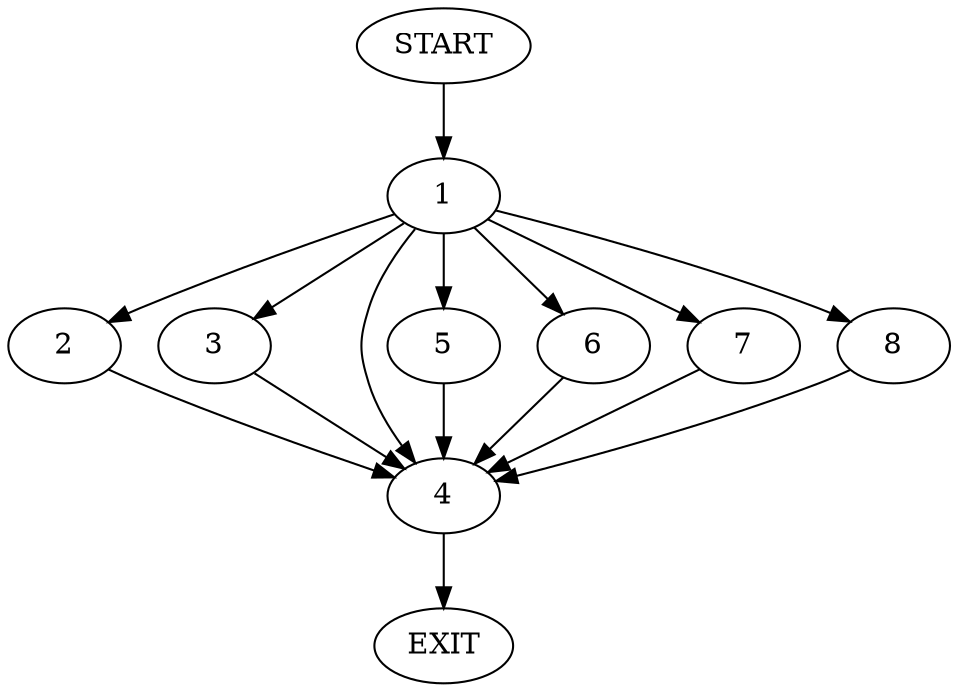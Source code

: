 digraph {
0 [label="START"]
9 [label="EXIT"]
0 -> 1
1 -> 2
1 -> 3
1 -> 4
1 -> 5
1 -> 6
1 -> 7
1 -> 8
4 -> 9
7 -> 4
3 -> 4
5 -> 4
2 -> 4
8 -> 4
6 -> 4
}
